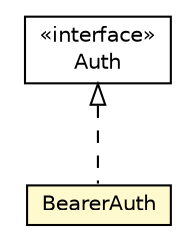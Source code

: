#!/usr/local/bin/dot
#
# Class diagram 
# Generated by UMLGraph version R5_6-24-gf6e263 (http://www.umlgraph.org/)
#

digraph G {
	edge [fontname="Helvetica",fontsize=10,labelfontname="Helvetica",labelfontsize=10];
	node [fontname="Helvetica",fontsize=10,shape=plaintext];
	nodesep=0.25;
	ranksep=0.5;
	// io.reinert.requestor.core.Auth
	c13920 [label=<<table title="io.reinert.requestor.core.Auth" border="0" cellborder="1" cellspacing="0" cellpadding="2" port="p" href="../Auth.html">
		<tr><td><table border="0" cellspacing="0" cellpadding="1">
<tr><td align="center" balign="center"> &#171;interface&#187; </td></tr>
<tr><td align="center" balign="center"> Auth </td></tr>
		</table></td></tr>
		</table>>, URL="../Auth.html", fontname="Helvetica", fontcolor="black", fontsize=10.0];
	// io.reinert.requestor.core.auth.BearerAuth
	c13964 [label=<<table title="io.reinert.requestor.core.auth.BearerAuth" border="0" cellborder="1" cellspacing="0" cellpadding="2" port="p" bgcolor="lemonChiffon" href="./BearerAuth.html">
		<tr><td><table border="0" cellspacing="0" cellpadding="1">
<tr><td align="center" balign="center"> BearerAuth </td></tr>
		</table></td></tr>
		</table>>, URL="./BearerAuth.html", fontname="Helvetica", fontcolor="black", fontsize=10.0];
	//io.reinert.requestor.core.auth.BearerAuth implements io.reinert.requestor.core.Auth
	c13920:p -> c13964:p [dir=back,arrowtail=empty,style=dashed];
}

